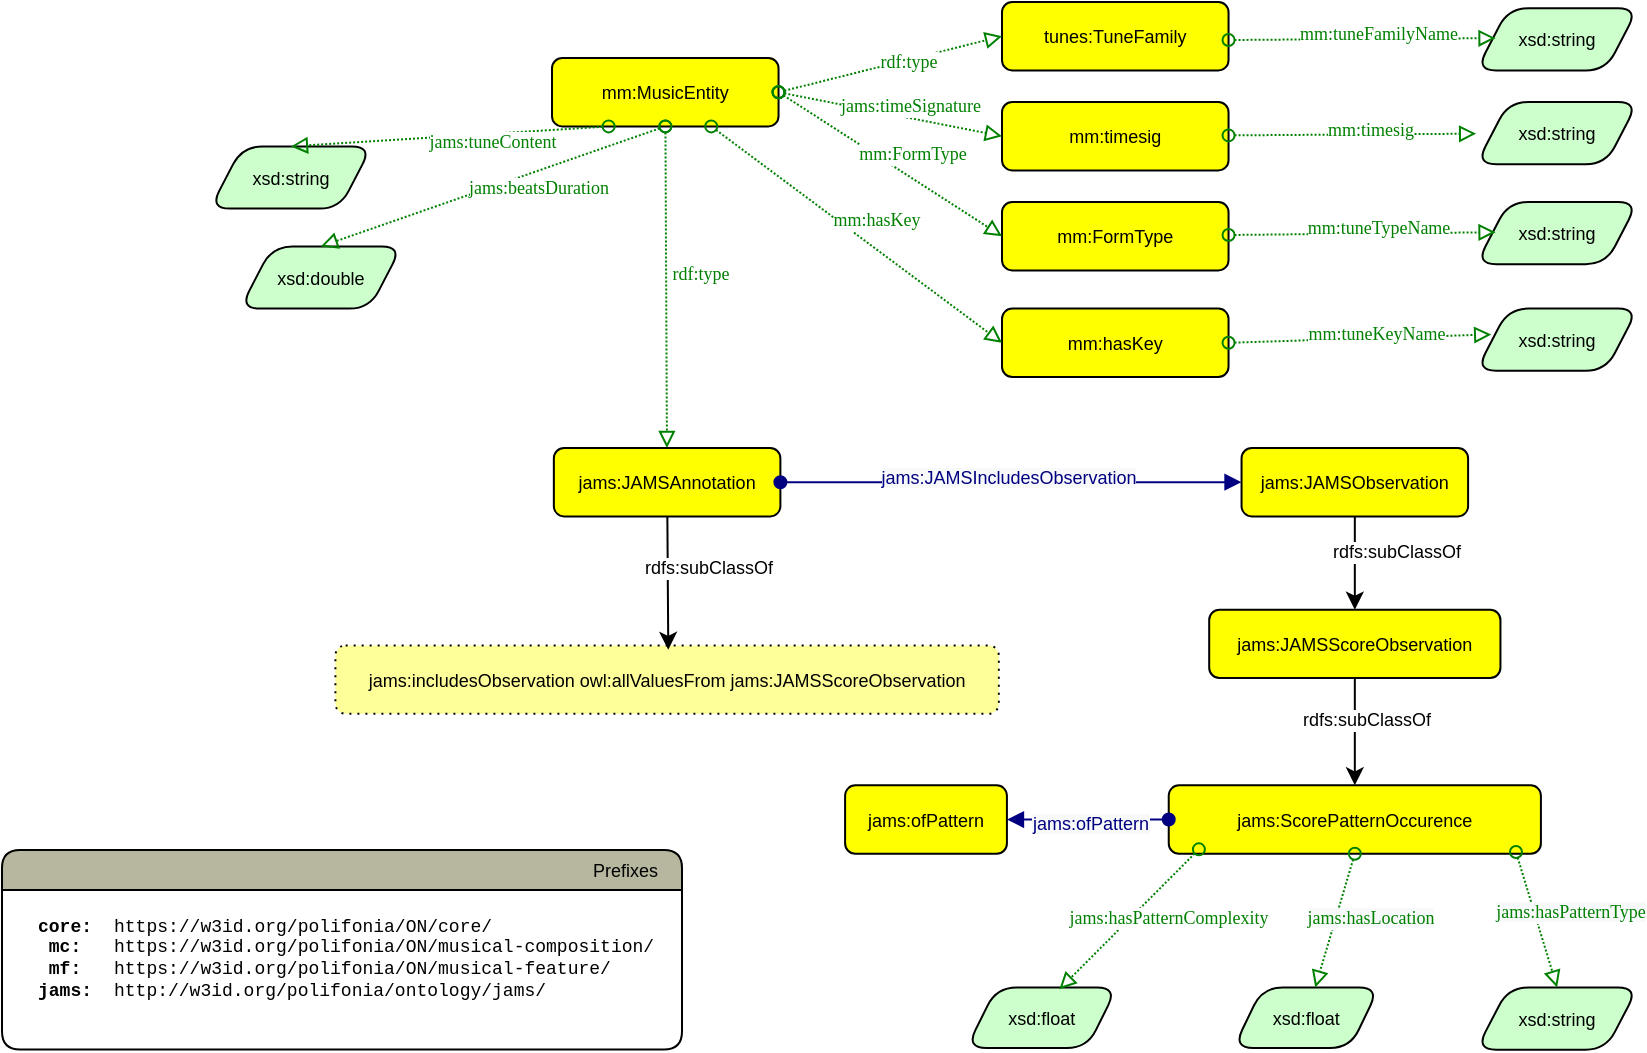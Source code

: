 <mxfile version="26.1.0">
  <diagram name="Page-1" id="eew-vyPHLmzTsxwFZZyj">
    <mxGraphModel dx="936" dy="588" grid="1" gridSize="10" guides="1" tooltips="1" connect="1" arrows="1" fold="1" page="1" pageScale="1" pageWidth="850" pageHeight="1100" math="0" shadow="0">
      <root>
        <mxCell id="0" />
        <mxCell id="1" parent="0" />
        <mxCell id="clCV47z4bkYm3-3w6lYN-2" value="mm:MusicEntity" style="graphMlID=n4;shape=rect;rounded=1;arcsize=30;fillColor=#ffff00;strokeColor=#000000;strokeWidth=1.0;labelBorderColor=none;fontStyle=0;fontSize=9;" vertex="1" parent="1">
          <mxGeometry x="275.004" y="185" width="113.27" height="34.201" as="geometry" />
        </mxCell>
        <mxCell id="clCV47z4bkYm3-3w6lYN-3" value="xsd:double" style="graphMlID=n6;shape=parallelogram;fillColor=#ccffcc;strokeColor=#000000;strokeWidth=1.0;rounded=1;labelBorderColor=none;fontStyle=0;fontSize=9;" vertex="1" parent="1">
          <mxGeometry x="119.003" y="279.202" width="80.907" height="31.092" as="geometry" />
        </mxCell>
        <mxCell id="clCV47z4bkYm3-3w6lYN-4" value="" style="graphMlID=e6;rounded=1;endArrow=block;strokeColor=#008000;dashed=1;dashPattern=1 1;strokeWidth=1.0;startArrow=oval;startFill=0;endFill=0;exitX=0.5;exitY=1;exitDx=0;exitDy=0;entryX=0.5;entryY=0;entryDx=0;entryDy=0;labelBorderColor=none;fontStyle=0;fontSize=9;" edge="1" parent="1" target="clCV47z4bkYm3-3w6lYN-3" source="clCV47z4bkYm3-3w6lYN-2">
          <mxGeometry relative="1" as="geometry">
            <Array as="points" />
            <mxPoint x="721" y="365" as="sourcePoint" />
            <mxPoint x="704.329" y="549.316" as="targetPoint" />
          </mxGeometry>
        </mxCell>
        <mxCell id="clCV47z4bkYm3-3w6lYN-5" value="&lt;font face=&quot;dialog&quot; color=&quot;#008000&quot;&gt;jams:beatsDuration&lt;/font&gt;" style="text;html=1;align=center;verticalAlign=middle;resizable=0;points=[];labelBackgroundColor=#ffffff;rounded=1;labelBorderColor=none;fontStyle=0;fontSize=9;" vertex="1" connectable="0" parent="clCV47z4bkYm3-3w6lYN-4">
          <mxGeometry x="-0.087" y="3" relative="1" as="geometry">
            <mxPoint x="14" as="offset" />
          </mxGeometry>
        </mxCell>
        <mxCell id="clCV47z4bkYm3-3w6lYN-6" value="xsd:string" style="graphMlID=n6;shape=parallelogram;fillColor=#ccffcc;strokeColor=#000000;strokeWidth=1.0;rounded=1;labelBorderColor=none;fontStyle=0;fontSize=9;" vertex="1" parent="1">
          <mxGeometry x="104.003" y="229.202" width="80.907" height="31.092" as="geometry" />
        </mxCell>
        <mxCell id="clCV47z4bkYm3-3w6lYN-7" value="" style="graphMlID=e6;rounded=1;endArrow=block;strokeColor=#008000;dashed=1;dashPattern=1 1;strokeWidth=1.0;startArrow=oval;startFill=0;endFill=0;exitX=0.25;exitY=1;exitDx=0;exitDy=0;labelBorderColor=none;fontStyle=0;fontSize=9;entryX=0.5;entryY=0;entryDx=0;entryDy=0;" edge="1" parent="1" target="clCV47z4bkYm3-3w6lYN-6" source="clCV47z4bkYm3-3w6lYN-2">
          <mxGeometry relative="1" as="geometry">
            <Array as="points" />
            <mxPoint x="445" y="228" as="sourcePoint" />
            <mxPoint x="224" y="315" as="targetPoint" />
          </mxGeometry>
        </mxCell>
        <mxCell id="clCV47z4bkYm3-3w6lYN-8" value="&lt;font face=&quot;dialog&quot; color=&quot;#008000&quot;&gt;jams:tuneContent&lt;/font&gt;" style="text;html=1;align=center;verticalAlign=middle;resizable=0;points=[];labelBackgroundColor=#ffffff;rounded=1;labelBorderColor=none;fontStyle=0;fontSize=9;" vertex="1" connectable="0" parent="clCV47z4bkYm3-3w6lYN-7">
          <mxGeometry x="-0.087" y="3" relative="1" as="geometry">
            <mxPoint x="14" as="offset" />
          </mxGeometry>
        </mxCell>
        <mxCell id="clCV47z4bkYm3-3w6lYN-9" value="mm:timesig" style="graphMlID=n4;shape=rect;rounded=1;arcsize=30;fillColor=#ffff00;strokeColor=#000000;strokeWidth=1.0;labelBorderColor=none;fontStyle=0;fontSize=9;" vertex="1" parent="1">
          <mxGeometry x="500.004" y="207" width="113.27" height="34.201" as="geometry" />
        </mxCell>
        <mxCell id="clCV47z4bkYm3-3w6lYN-10" value="mm:FormType" style="graphMlID=n4;shape=rect;rounded=1;arcsize=30;fillColor=#ffff00;strokeColor=#000000;strokeWidth=1.0;labelBorderColor=none;fontStyle=0;fontSize=9;" vertex="1" parent="1">
          <mxGeometry x="500.004" y="257" width="113.27" height="34.201" as="geometry" />
        </mxCell>
        <mxCell id="clCV47z4bkYm3-3w6lYN-11" value="mm:hasKey" style="graphMlID=n4;shape=rect;rounded=1;arcsize=30;fillColor=#ffff00;strokeColor=#000000;strokeWidth=1.0;labelBorderColor=none;fontStyle=0;fontSize=9;" vertex="1" parent="1">
          <mxGeometry x="500.004" y="310.29" width="113.27" height="34.201" as="geometry" />
        </mxCell>
        <mxCell id="clCV47z4bkYm3-3w6lYN-12" value="" style="graphMlID=e6;rounded=1;endArrow=block;strokeColor=#008000;dashed=1;dashPattern=1 1;strokeWidth=1.0;startArrow=oval;startFill=0;endFill=0;exitX=1;exitY=0.5;exitDx=0;exitDy=0;entryX=0;entryY=0.5;entryDx=0;entryDy=0;labelBorderColor=none;fontStyle=0;fontSize=9;" edge="1" parent="1" source="clCV47z4bkYm3-3w6lYN-2" target="clCV47z4bkYm3-3w6lYN-9">
          <mxGeometry relative="1" as="geometry">
            <Array as="points" />
            <mxPoint x="333" y="229" as="sourcePoint" />
            <mxPoint x="194" y="295" as="targetPoint" />
          </mxGeometry>
        </mxCell>
        <mxCell id="clCV47z4bkYm3-3w6lYN-13" value="&lt;font face=&quot;dialog&quot; color=&quot;#008000&quot;&gt;jams:timeSignature&lt;/font&gt;" style="text;html=1;align=center;verticalAlign=middle;resizable=0;points=[];labelBackgroundColor=#ffffff;rounded=1;labelBorderColor=none;fontStyle=0;fontSize=9;" vertex="1" connectable="0" parent="clCV47z4bkYm3-3w6lYN-12">
          <mxGeometry x="-0.087" y="3" relative="1" as="geometry">
            <mxPoint x="14" as="offset" />
          </mxGeometry>
        </mxCell>
        <mxCell id="clCV47z4bkYm3-3w6lYN-14" value="" style="graphMlID=e6;rounded=1;endArrow=block;strokeColor=#008000;dashed=1;dashPattern=1 1;strokeWidth=1.0;startArrow=oval;startFill=0;endFill=0;exitX=1;exitY=0.5;exitDx=0;exitDy=0;entryX=0;entryY=0.5;entryDx=0;entryDy=0;labelBorderColor=none;fontStyle=0;fontSize=9;" edge="1" parent="1" source="clCV47z4bkYm3-3w6lYN-2" target="clCV47z4bkYm3-3w6lYN-10">
          <mxGeometry relative="1" as="geometry">
            <Array as="points" />
            <mxPoint x="389" y="212" as="sourcePoint" />
            <mxPoint x="524" y="192" as="targetPoint" />
          </mxGeometry>
        </mxCell>
        <mxCell id="clCV47z4bkYm3-3w6lYN-15" value="&lt;font face=&quot;dialog&quot; color=&quot;#008000&quot;&gt;mm:FormType&lt;/font&gt;" style="text;html=1;align=center;verticalAlign=middle;resizable=0;points=[];labelBackgroundColor=#ffffff;rounded=1;labelBorderColor=none;fontStyle=0;fontSize=9;" vertex="1" connectable="0" parent="clCV47z4bkYm3-3w6lYN-14">
          <mxGeometry x="-0.087" y="3" relative="1" as="geometry">
            <mxPoint x="14" as="offset" />
          </mxGeometry>
        </mxCell>
        <mxCell id="clCV47z4bkYm3-3w6lYN-16" value="" style="graphMlID=e6;rounded=1;endArrow=block;strokeColor=#008000;dashed=1;dashPattern=1 1;strokeWidth=1.0;startArrow=oval;startFill=0;endFill=0;entryX=0;entryY=0.5;entryDx=0;entryDy=0;labelBorderColor=none;fontStyle=0;fontSize=9;" edge="1" parent="1" source="clCV47z4bkYm3-3w6lYN-2" target="clCV47z4bkYm3-3w6lYN-11">
          <mxGeometry relative="1" as="geometry">
            <Array as="points" />
            <mxPoint x="384" y="202" as="sourcePoint" />
            <mxPoint x="524" y="278" as="targetPoint" />
          </mxGeometry>
        </mxCell>
        <mxCell id="clCV47z4bkYm3-3w6lYN-17" value="&lt;font face=&quot;dialog&quot; color=&quot;#008000&quot;&gt;mm:hasKey&lt;/font&gt;" style="text;html=1;align=center;verticalAlign=middle;resizable=0;points=[];labelBackgroundColor=#ffffff;rounded=1;labelBorderColor=none;fontStyle=0;fontSize=9;" vertex="1" connectable="0" parent="clCV47z4bkYm3-3w6lYN-16">
          <mxGeometry x="-0.087" y="3" relative="1" as="geometry">
            <mxPoint x="14" as="offset" />
          </mxGeometry>
        </mxCell>
        <mxCell id="clCV47z4bkYm3-3w6lYN-18" value="tunes:TuneFamily" style="graphMlID=n4;shape=rect;rounded=1;arcsize=30;fillColor=#ffff00;strokeColor=#000000;strokeWidth=1.0;labelBorderColor=none;fontStyle=0;fontSize=9;" vertex="1" parent="1">
          <mxGeometry x="500.004" y="157" width="113.27" height="34.201" as="geometry" />
        </mxCell>
        <mxCell id="clCV47z4bkYm3-3w6lYN-19" value="" style="graphMlID=e6;rounded=1;endArrow=block;strokeColor=#008000;dashed=1;dashPattern=1 1;strokeWidth=1.0;startArrow=oval;startFill=0;endFill=0;exitX=1;exitY=0.5;exitDx=0;exitDy=0;entryX=0;entryY=0.5;entryDx=0;entryDy=0;labelBorderColor=none;fontStyle=0;fontSize=9;" edge="1" parent="1" target="clCV47z4bkYm3-3w6lYN-18" source="clCV47z4bkYm3-3w6lYN-2">
          <mxGeometry relative="1" as="geometry">
            <Array as="points" />
            <mxPoint x="379" y="152" as="sourcePoint" />
            <mxPoint x="194" y="245" as="targetPoint" />
          </mxGeometry>
        </mxCell>
        <mxCell id="clCV47z4bkYm3-3w6lYN-20" value="&lt;font face=&quot;dialog&quot; color=&quot;#008000&quot;&gt;rdf:type&lt;/font&gt;" style="text;html=1;align=center;verticalAlign=middle;resizable=0;points=[];labelBackgroundColor=#ffffff;rounded=1;labelBorderColor=none;fontStyle=0;fontSize=9;" vertex="1" connectable="0" parent="clCV47z4bkYm3-3w6lYN-19">
          <mxGeometry x="-0.087" y="3" relative="1" as="geometry">
            <mxPoint x="14" as="offset" />
          </mxGeometry>
        </mxCell>
        <mxCell id="clCV47z4bkYm3-3w6lYN-21" value="" style="graphMlID=e6;rounded=1;endArrow=block;strokeColor=#008000;dashed=1;dashPattern=1 1;strokeWidth=1.0;startArrow=oval;startFill=0;endFill=0;labelBorderColor=none;fontStyle=0;fontSize=9;" edge="1" parent="1" source="clCV47z4bkYm3-3w6lYN-2" target="yCXSfNRGas55IirnGtBg-12">
          <mxGeometry relative="1" as="geometry">
            <Array as="points" />
            <mxPoint x="351" y="139" as="sourcePoint" />
            <mxPoint x="524" y="302" as="targetPoint" />
          </mxGeometry>
        </mxCell>
        <mxCell id="clCV47z4bkYm3-3w6lYN-22" value="&lt;font face=&quot;dialog&quot; color=&quot;#008000&quot;&gt;rdf:type&lt;/font&gt;" style="text;html=1;align=center;verticalAlign=middle;resizable=0;points=[];labelBackgroundColor=#ffffff;rounded=1;labelBorderColor=none;fontStyle=0;fontSize=9;" vertex="1" connectable="0" parent="clCV47z4bkYm3-3w6lYN-21">
          <mxGeometry x="-0.087" y="3" relative="1" as="geometry">
            <mxPoint x="14" as="offset" />
          </mxGeometry>
        </mxCell>
        <mxCell id="clCV47z4bkYm3-3w6lYN-23" value="xsd:string" style="graphMlID=n6;shape=parallelogram;fillColor=#ccffcc;strokeColor=#000000;strokeWidth=1.0;rounded=1;labelBorderColor=none;fontStyle=0;fontSize=9;" vertex="1" parent="1">
          <mxGeometry x="737.093" y="160.112" width="80.907" height="31.092" as="geometry" />
        </mxCell>
        <mxCell id="clCV47z4bkYm3-3w6lYN-25" value="xsd:string" style="graphMlID=n6;shape=parallelogram;fillColor=#ccffcc;strokeColor=#000000;strokeWidth=1.0;rounded=1;labelBorderColor=none;fontStyle=0;fontSize=9;" vertex="1" parent="1">
          <mxGeometry x="737.093" y="257.002" width="80.907" height="31.092" as="geometry" />
        </mxCell>
        <mxCell id="clCV47z4bkYm3-3w6lYN-27" value="xsd:string" style="graphMlID=n6;shape=parallelogram;fillColor=#ccffcc;strokeColor=#000000;strokeWidth=1.0;rounded=1;labelBorderColor=none;fontStyle=0;fontSize=9;" vertex="1" parent="1">
          <mxGeometry x="737.093" y="207.002" width="80.907" height="31.092" as="geometry" />
        </mxCell>
        <mxCell id="clCV47z4bkYm3-3w6lYN-28" value="xsd:string" style="graphMlID=n6;shape=parallelogram;fillColor=#ccffcc;strokeColor=#000000;strokeWidth=1.0;rounded=1;labelBorderColor=none;fontStyle=0;fontSize=9;" vertex="1" parent="1">
          <mxGeometry x="737.093" y="310.292" width="80.907" height="31.092" as="geometry" />
        </mxCell>
        <mxCell id="clCV47z4bkYm3-3w6lYN-30" value="" style="graphMlID=e6;rounded=1;endArrow=block;strokeColor=#008000;dashed=1;dashPattern=1 1;strokeWidth=1.0;startArrow=oval;startFill=0;endFill=0;exitX=1;exitY=0.5;exitDx=0;exitDy=0;entryX=0.12;entryY=0.481;entryDx=0;entryDy=0;labelBorderColor=none;fontStyle=0;fontSize=9;entryPerimeter=0;" edge="1" parent="1" target="clCV47z4bkYm3-3w6lYN-23">
          <mxGeometry relative="1" as="geometry">
            <Array as="points" />
            <mxPoint x="613.27" y="176" as="sourcePoint" />
            <mxPoint x="725.27" y="148" as="targetPoint" />
          </mxGeometry>
        </mxCell>
        <mxCell id="clCV47z4bkYm3-3w6lYN-31" value="&lt;font face=&quot;dialog&quot; color=&quot;#008000&quot;&gt;mm:tuneFamilyName&lt;/font&gt;" style="text;html=1;align=center;verticalAlign=middle;resizable=0;points=[];labelBackgroundColor=#ffffff;rounded=1;labelBorderColor=none;fontStyle=0;fontSize=9;" vertex="1" connectable="0" parent="clCV47z4bkYm3-3w6lYN-30">
          <mxGeometry x="-0.087" y="3" relative="1" as="geometry">
            <mxPoint x="14" as="offset" />
          </mxGeometry>
        </mxCell>
        <mxCell id="clCV47z4bkYm3-3w6lYN-33" value="" style="graphMlID=e6;rounded=1;endArrow=block;strokeColor=#008000;dashed=1;dashPattern=1 1;strokeWidth=1.0;startArrow=oval;startFill=0;endFill=0;labelBorderColor=none;fontStyle=0;fontSize=9;" edge="1" parent="1" source="clCV47z4bkYm3-3w6lYN-9" target="clCV47z4bkYm3-3w6lYN-27">
          <mxGeometry relative="1" as="geometry">
            <Array as="points" />
            <mxPoint x="613.27" y="224.6" as="sourcePoint" />
            <mxPoint x="747" y="223.6" as="targetPoint" />
          </mxGeometry>
        </mxCell>
        <mxCell id="clCV47z4bkYm3-3w6lYN-34" value="&lt;font face=&quot;dialog&quot; color=&quot;#008000&quot;&gt;mm:timesig&lt;/font&gt;" style="text;html=1;align=center;verticalAlign=middle;resizable=0;points=[];labelBackgroundColor=#ffffff;rounded=1;labelBorderColor=none;fontStyle=0;fontSize=9;" vertex="1" connectable="0" parent="clCV47z4bkYm3-3w6lYN-33">
          <mxGeometry x="-0.087" y="3" relative="1" as="geometry">
            <mxPoint x="14" as="offset" />
          </mxGeometry>
        </mxCell>
        <mxCell id="clCV47z4bkYm3-3w6lYN-35" value="" style="graphMlID=e6;rounded=1;endArrow=block;strokeColor=#008000;dashed=1;dashPattern=1 1;strokeWidth=1.0;startArrow=oval;startFill=0;endFill=0;labelBorderColor=none;fontStyle=0;fontSize=9;entryX=0.12;entryY=0.486;entryDx=0;entryDy=0;entryPerimeter=0;" edge="1" parent="1" source="clCV47z4bkYm3-3w6lYN-10" target="clCV47z4bkYm3-3w6lYN-25">
          <mxGeometry relative="1" as="geometry">
            <Array as="points" />
            <mxPoint x="613.36" y="274.9" as="sourcePoint" />
            <mxPoint x="737.09" y="273.3" as="targetPoint" />
          </mxGeometry>
        </mxCell>
        <mxCell id="clCV47z4bkYm3-3w6lYN-36" value="&lt;font face=&quot;dialog&quot; color=&quot;#008000&quot;&gt;mm:tuneTypeName&lt;/font&gt;" style="text;html=1;align=center;verticalAlign=middle;resizable=0;points=[];labelBackgroundColor=#ffffff;rounded=1;labelBorderColor=none;fontStyle=0;fontSize=9;" vertex="1" connectable="0" parent="clCV47z4bkYm3-3w6lYN-35">
          <mxGeometry x="-0.087" y="3" relative="1" as="geometry">
            <mxPoint x="14" as="offset" />
          </mxGeometry>
        </mxCell>
        <mxCell id="clCV47z4bkYm3-3w6lYN-37" value="" style="graphMlID=e6;rounded=1;endArrow=block;strokeColor=#008000;dashed=1;dashPattern=1 1;strokeWidth=1.0;startArrow=oval;startFill=0;endFill=0;labelBorderColor=none;fontStyle=0;fontSize=9;entryX=0.093;entryY=0.416;entryDx=0;entryDy=0;entryPerimeter=0;exitX=1;exitY=0.5;exitDx=0;exitDy=0;" edge="1" parent="1" source="clCV47z4bkYm3-3w6lYN-11" target="clCV47z4bkYm3-3w6lYN-28">
          <mxGeometry relative="1" as="geometry">
            <Array as="points" />
            <mxPoint x="623" y="284" as="sourcePoint" />
            <mxPoint x="757" y="282" as="targetPoint" />
          </mxGeometry>
        </mxCell>
        <mxCell id="clCV47z4bkYm3-3w6lYN-38" value="&lt;font face=&quot;dialog&quot; color=&quot;#008000&quot;&gt;mm:tuneKeyName&lt;/font&gt;" style="text;html=1;align=center;verticalAlign=middle;resizable=0;points=[];labelBackgroundColor=#ffffff;rounded=1;labelBorderColor=none;fontStyle=0;fontSize=9;" vertex="1" connectable="0" parent="clCV47z4bkYm3-3w6lYN-37">
          <mxGeometry x="-0.087" y="3" relative="1" as="geometry">
            <mxPoint x="14" as="offset" />
          </mxGeometry>
        </mxCell>
        <mxCell id="yCXSfNRGas55IirnGtBg-3" value="Prefixes" style="graphMlID=n0;shape=swimlane;startSize=20;fillColor=#b7b69e;strokeColor=#000000;strokeWidth=1.0;align=right;spacingRight=10;fontStyle=0;rounded=1;labelBorderColor=none;fontSize=9;" parent="1" vertex="1">
          <mxGeometry y="580.96" width="340" height="99.85" as="geometry" />
        </mxCell>
        <mxCell id="yCXSfNRGas55IirnGtBg-4" value="&lt;span&gt;core:&lt;br&gt;mc:&lt;br&gt;mf:&lt;br&gt;jams:&lt;br&gt;&lt;br&gt;&lt;/span&gt;" style="text;html=1;align=center;verticalAlign=middle;resizable=0;points=[];autosize=1;fontFamily=Courier New;rounded=1;labelBorderColor=none;fontStyle=1;fontSize=9;" parent="yCXSfNRGas55IirnGtBg-3" vertex="1">
          <mxGeometry x="6.146" y="24.846" width="50" height="70" as="geometry" />
        </mxCell>
        <mxCell id="yCXSfNRGas55IirnGtBg-5" value="&lt;font&gt;https://w3id.org/polifonia/ON/core/&lt;br&gt;&lt;span&gt;https://w3id.org/polifonia/ON/musical-composition/&lt;/span&gt;&lt;br&gt;&lt;span&gt;https://w3id.org/polifonia/ON/musical-feature/&lt;/span&gt;&lt;br&gt;&lt;span&gt;http://w3id.org/polifonia/ontology/jams/&lt;/span&gt;&lt;br&gt;&lt;br&gt;&lt;/font&gt;" style="text;html=1;align=left;verticalAlign=middle;resizable=0;points=[];autosize=1;fontFamily=Courier New;rounded=1;labelBorderColor=none;fontStyle=0;fontSize=9;" parent="yCXSfNRGas55IirnGtBg-3" vertex="1">
          <mxGeometry x="53.736" y="24.846" width="290" height="70" as="geometry" />
        </mxCell>
        <mxCell id="yCXSfNRGas55IirnGtBg-6" value="jams:includesObservation owl:allValuesFrom jams:JAMSScoreObservation" style="graphMlID=n5;shape=rect;rounded=1;arcsize=30;fillColor=#ffff99;strokeColor=#000000;strokeWidth=1.0;dashed=1;dashPattern=1 3;labelBorderColor=none;fontStyle=0;fontSize=9;" parent="1" vertex="1">
          <mxGeometry x="166.699" y="478.717" width="331.718" height="34.201" as="geometry" />
        </mxCell>
        <mxCell id="yCXSfNRGas55IirnGtBg-8" value="" style="endArrow=classic;html=1;textDirection=ltr;rounded=1;entryX=0.192;entryY=0.064;entryDx=0;entryDy=0;entryPerimeter=0;labelBorderColor=none;fontStyle=0;fontSize=9;" parent="1" source="yCXSfNRGas55IirnGtBg-12" edge="1">
          <mxGeometry width="50" height="50" relative="1" as="geometry">
            <mxPoint x="332.558" y="414.201" as="sourcePoint" />
            <mxPoint x="333.141" y="480.905" as="targetPoint" />
          </mxGeometry>
        </mxCell>
        <mxCell id="yCXSfNRGas55IirnGtBg-9" value="rdfs:subClassOf" style="text;html=1;align=center;verticalAlign=middle;resizable=0;points=[];labelBackgroundColor=#ffffff;rotation=0;rounded=1;labelBorderColor=none;fontStyle=0;fontSize=9;" parent="yCXSfNRGas55IirnGtBg-8" vertex="1" connectable="0">
          <mxGeometry x="-0.221" relative="1" as="geometry">
            <mxPoint x="19.95" as="offset" />
          </mxGeometry>
        </mxCell>
        <mxCell id="yCXSfNRGas55IirnGtBg-12" value="jams:JAMSAnnotation" style="graphMlID=n4;shape=rect;rounded=1;arcsize=30;fillColor=#ffff00;strokeColor=#000000;strokeWidth=1.0;labelBorderColor=none;fontStyle=0;fontSize=9;" parent="1" vertex="1">
          <mxGeometry x="275.924" y="380" width="113.27" height="34.201" as="geometry" />
        </mxCell>
        <mxCell id="yCXSfNRGas55IirnGtBg-13" value="jams:JAMSObservation" style="graphMlID=n4;shape=rect;rounded=1;arcsize=30;fillColor=#ffff00;strokeColor=#000000;strokeWidth=1.0;labelBorderColor=none;fontStyle=0;fontSize=9;" parent="1" vertex="1">
          <mxGeometry x="619.778" y="380" width="113.27" height="34.201" as="geometry" />
        </mxCell>
        <mxCell id="yCXSfNRGas55IirnGtBg-14" value="" style="graphMlID=e0;rounded=1;endArrow=block;strokeColor=#000080;strokeWidth=1.0;startArrow=oval;startFill=1;endFill=1;exitX=1;exitY=0.5;exitDx=0;exitDy=0;labelBorderColor=none;fontStyle=0;fontSize=9;" parent="1" source="yCXSfNRGas55IirnGtBg-12" target="yCXSfNRGas55IirnGtBg-13" edge="1">
          <mxGeometry relative="1" as="geometry">
            <mxPoint x="530.78" y="396.775" as="sourcePoint" />
            <mxPoint x="652.95" y="396.712" as="targetPoint" />
          </mxGeometry>
        </mxCell>
        <mxCell id="yCXSfNRGas55IirnGtBg-15" value="&lt;span style=&quot;color: rgb(0, 0, 128); background-color: rgb(248, 249, 250);&quot;&gt;&lt;font&gt;jams:JAMSIncludesObservation&lt;/font&gt;&lt;/span&gt;" style="text;html=1;align=center;verticalAlign=middle;resizable=0;points=[];labelBackgroundColor=#ffffff;rounded=1;labelBorderColor=none;fontStyle=0;fontSize=9;" parent="yCXSfNRGas55IirnGtBg-14" vertex="1" connectable="0">
          <mxGeometry x="-0.017" y="2" relative="1" as="geometry">
            <mxPoint as="offset" />
          </mxGeometry>
        </mxCell>
        <mxCell id="yCXSfNRGas55IirnGtBg-24" value="jams:JAMSScoreObservation" style="graphMlID=n4;shape=rect;rounded=1;arcsize=30;fillColor=#ffff00;strokeColor=#000000;strokeWidth=1.0;labelBorderColor=none;fontStyle=0;fontSize=9;" parent="1" vertex="1">
          <mxGeometry x="603.597" y="460.839" width="145.632" height="34.201" as="geometry" />
        </mxCell>
        <mxCell id="yCXSfNRGas55IirnGtBg-25" value="jams:ScorePatternOccurence" style="graphMlID=n4;shape=rect;rounded=1;arcsize=30;fillColor=#ffff00;strokeColor=#000000;strokeWidth=1.0;labelBorderColor=none;fontStyle=0;fontSize=9;" parent="1" vertex="1">
          <mxGeometry x="583.37" y="548.673" width="186.086" height="34.201" as="geometry" />
        </mxCell>
        <mxCell id="yCXSfNRGas55IirnGtBg-26" value="jams:ofPattern" style="graphMlID=n4;shape=rect;rounded=1;arcsize=30;fillColor=#ffff00;strokeColor=#000000;strokeWidth=1.0;labelBorderColor=none;fontStyle=0;fontSize=9;" parent="1" vertex="1">
          <mxGeometry x="421.556" y="548.673" width="80.907" height="34.201" as="geometry" />
        </mxCell>
        <mxCell id="yCXSfNRGas55IirnGtBg-27" value="" style="endArrow=classic;html=1;textDirection=ltr;rounded=1;exitX=0.5;exitY=1;exitDx=0;exitDy=0;labelBorderColor=none;fontStyle=0;fontSize=9;" parent="1" source="yCXSfNRGas55IirnGtBg-13" target="yCXSfNRGas55IirnGtBg-24" edge="1">
          <mxGeometry width="50" height="50" relative="1" as="geometry">
            <mxPoint x="627.869" y="447.625" as="sourcePoint" />
            <mxPoint x="737.093" y="447.625" as="targetPoint" />
          </mxGeometry>
        </mxCell>
        <mxCell id="yCXSfNRGas55IirnGtBg-28" value="rdfs:subClassOf" style="text;html=1;align=center;verticalAlign=middle;resizable=0;points=[];labelBackgroundColor=#ffffff;rotation=0;rounded=1;labelBorderColor=none;fontStyle=0;fontSize=9;" parent="yCXSfNRGas55IirnGtBg-27" vertex="1" connectable="0">
          <mxGeometry x="-0.221" relative="1" as="geometry">
            <mxPoint x="19.95" as="offset" />
          </mxGeometry>
        </mxCell>
        <mxCell id="yCXSfNRGas55IirnGtBg-30" value="" style="endArrow=classic;html=1;textDirection=ltr;rounded=1;exitX=0.5;exitY=1;exitDx=0;exitDy=0;entryX=0.5;entryY=0;entryDx=0;entryDy=0;labelBorderColor=none;fontStyle=0;fontSize=9;" parent="1" source="yCXSfNRGas55IirnGtBg-24" target="yCXSfNRGas55IirnGtBg-25" edge="1">
          <mxGeometry width="50" height="50" relative="1" as="geometry">
            <mxPoint x="696.64" y="490.376" as="sourcePoint" />
            <mxPoint x="696.64" y="531.573" as="targetPoint" />
          </mxGeometry>
        </mxCell>
        <mxCell id="yCXSfNRGas55IirnGtBg-31" value="rdfs:subClassOf" style="text;html=1;align=center;verticalAlign=middle;resizable=0;points=[];labelBackgroundColor=#ffffff;rotation=0;rounded=1;labelBorderColor=none;fontStyle=0;fontSize=9;" parent="yCXSfNRGas55IirnGtBg-30" vertex="1" connectable="0">
          <mxGeometry x="-0.221" relative="1" as="geometry">
            <mxPoint x="5" as="offset" />
          </mxGeometry>
        </mxCell>
        <mxCell id="yCXSfNRGas55IirnGtBg-33" value="xsd:string" style="graphMlID=n6;shape=parallelogram;fillColor=#ccffcc;strokeColor=#000000;strokeWidth=1.0;rounded=1;labelBorderColor=none;fontStyle=0;fontSize=9;" parent="1" vertex="1">
          <mxGeometry x="737.093" y="649.722" width="80.907" height="31.092" as="geometry" />
        </mxCell>
        <mxCell id="yCXSfNRGas55IirnGtBg-34" value="" style="graphMlID=e6;rounded=1;endArrow=block;strokeColor=#008000;dashed=1;dashPattern=1 1;strokeWidth=1.0;startArrow=oval;startFill=0;endFill=0;exitX=0.933;exitY=0.974;exitDx=0;exitDy=0;entryX=0.5;entryY=0;entryDx=0;entryDy=0;exitPerimeter=0;labelBorderColor=none;fontStyle=0;fontSize=9;" parent="1" source="yCXSfNRGas55IirnGtBg-25" target="yCXSfNRGas55IirnGtBg-33" edge="1">
          <mxGeometry relative="1" as="geometry">
            <Array as="points" />
            <mxPoint x="712.012" y="791.967" as="sourcePoint" />
            <mxPoint x="740.329" y="766.316" as="targetPoint" />
          </mxGeometry>
        </mxCell>
        <mxCell id="yCXSfNRGas55IirnGtBg-35" value="&lt;span style=&quot;color: rgb(0, 128, 0); background-color: rgb(248, 249, 250);&quot;&gt;&lt;font face=&quot;dialog&quot;&gt;jams:hasPatternType&lt;/font&gt;&lt;/span&gt;" style="text;html=1;align=center;verticalAlign=middle;resizable=0;points=[];labelBackgroundColor=#ffffff;rounded=1;labelBorderColor=none;fontStyle=0;fontSize=9;" parent="yCXSfNRGas55IirnGtBg-34" vertex="1" connectable="0">
          <mxGeometry x="-0.087" y="3" relative="1" as="geometry">
            <mxPoint x="14" as="offset" />
          </mxGeometry>
        </mxCell>
        <mxCell id="yCXSfNRGas55IirnGtBg-36" value="" style="graphMlID=e0;rounded=1;endArrow=block;strokeColor=#000080;strokeWidth=1.0;startArrow=oval;startFill=1;endFill=1;exitX=0;exitY=0.5;exitDx=0;exitDy=0;entryX=1;entryY=0.5;entryDx=0;entryDy=0;labelBorderColor=none;fontStyle=0;fontSize=9;" parent="1" source="yCXSfNRGas55IirnGtBg-25" target="yCXSfNRGas55IirnGtBg-26" edge="1">
          <mxGeometry relative="1" as="geometry">
            <mxPoint x="592.27" y="582.874" as="sourcePoint" />
            <mxPoint x="544.535" y="404.873" as="targetPoint" />
          </mxGeometry>
        </mxCell>
        <mxCell id="yCXSfNRGas55IirnGtBg-37" value="&lt;span style=&quot;color: rgb(0, 0, 128); background-color: rgb(248, 249, 250);&quot;&gt;&lt;font&gt;jams:ofPattern&lt;/font&gt;&lt;/span&gt;" style="text;html=1;align=center;verticalAlign=middle;resizable=0;points=[];labelBackgroundColor=#ffffff;rounded=1;labelBorderColor=none;fontStyle=0;fontSize=9;" parent="yCXSfNRGas55IirnGtBg-36" vertex="1" connectable="0">
          <mxGeometry x="-0.017" y="2" relative="1" as="geometry">
            <mxPoint as="offset" />
          </mxGeometry>
        </mxCell>
        <mxCell id="yCXSfNRGas55IirnGtBg-38" value="xsd:float" style="graphMlID=n6;shape=parallelogram;fillColor=#ccffcc;strokeColor=#000000;strokeWidth=1.0;rounded=1;labelBorderColor=none;fontStyle=0;fontSize=9;" parent="1" vertex="1">
          <mxGeometry x="615.733" y="649.722" width="72.816" height="30.315" as="geometry" />
        </mxCell>
        <mxCell id="yCXSfNRGas55IirnGtBg-39" value="" style="graphMlID=e6;rounded=1;endArrow=block;strokeColor=#008000;dashed=1;dashPattern=1 1;strokeWidth=1.0;startArrow=oval;startFill=0;endFill=0;exitX=0.5;exitY=1;exitDx=0;exitDy=0;labelBorderColor=none;fontStyle=0;fontSize=9;" parent="1" source="yCXSfNRGas55IirnGtBg-25" target="yCXSfNRGas55IirnGtBg-38" edge="1">
          <mxGeometry relative="1" as="geometry">
            <Array as="points" />
            <mxPoint x="653.759" y="583.651" as="sourcePoint" />
            <mxPoint x="704.73" y="641.949" as="targetPoint" />
          </mxGeometry>
        </mxCell>
        <mxCell id="yCXSfNRGas55IirnGtBg-40" value="&lt;span style=&quot;color: rgb(0, 128, 0); background-color: rgb(248, 249, 250);&quot;&gt;&lt;font face=&quot;dialog&quot;&gt;jams:hasLocation&lt;/font&gt;&lt;/span&gt;" style="text;html=1;align=center;verticalAlign=middle;resizable=0;points=[];labelBackgroundColor=#ffffff;rounded=1;labelBorderColor=none;fontStyle=0;fontSize=9;" parent="yCXSfNRGas55IirnGtBg-39" vertex="1" connectable="0">
          <mxGeometry x="-0.087" y="3" relative="1" as="geometry">
            <mxPoint x="14" as="offset" />
          </mxGeometry>
        </mxCell>
        <mxCell id="yCXSfNRGas55IirnGtBg-41" value="xsd:float" style="graphMlID=n6;shape=parallelogram;fillColor=#ccffcc;strokeColor=#000000;strokeWidth=1.0;rounded=1;labelBorderColor=none;fontStyle=0;fontSize=9;" parent="1" vertex="1">
          <mxGeometry x="482.236" y="649.722" width="75.316" height="30.315" as="geometry" />
        </mxCell>
        <mxCell id="yCXSfNRGas55IirnGtBg-42" value="" style="graphMlID=e6;rounded=1;endArrow=block;strokeColor=#008000;dashed=1;dashPattern=1 1;strokeWidth=1.0;startArrow=oval;startFill=0;endFill=0;exitX=0.081;exitY=0.936;exitDx=0;exitDy=0;entryX=0.617;entryY=0.03;entryDx=0;entryDy=0;exitPerimeter=0;entryPerimeter=0;labelBorderColor=none;fontStyle=0;fontSize=9;" parent="1" source="yCXSfNRGas55IirnGtBg-25" target="yCXSfNRGas55IirnGtBg-41" edge="1">
          <mxGeometry relative="1" as="geometry">
            <Array as="points" />
            <mxPoint x="627.869" y="582.874" as="sourcePoint" />
            <mxPoint x="555.862" y="767.871" as="targetPoint" />
          </mxGeometry>
        </mxCell>
        <mxCell id="yCXSfNRGas55IirnGtBg-43" value="&lt;font color=&quot;#008000&quot; face=&quot;dialog&quot;&gt;jams:hasPatternComplexity&lt;/font&gt;" style="text;html=1;align=center;verticalAlign=middle;resizable=0;points=[];labelBackgroundColor=#ffffff;rounded=1;labelBorderColor=none;fontStyle=0;fontSize=9;" parent="yCXSfNRGas55IirnGtBg-42" vertex="1" connectable="0">
          <mxGeometry x="-0.087" y="3" relative="1" as="geometry">
            <mxPoint x="14" as="offset" />
          </mxGeometry>
        </mxCell>
      </root>
    </mxGraphModel>
  </diagram>
</mxfile>
